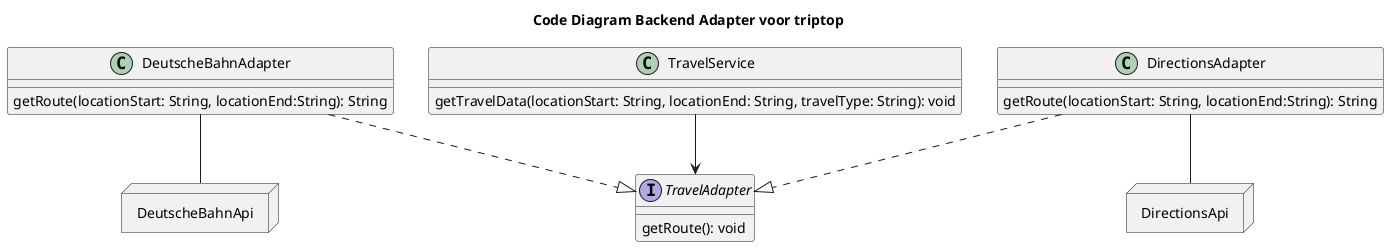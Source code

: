 @startuml
'https://plantuml.com/class-diagram
title Code Diagram Backend Adapter voor triptop


class TravelService{
    getTravelData(locationStart: String, locationEnd: String, travelType: String): void
}

interface TravelAdapter{
   getRoute(): void
}
class DirectionsAdapter{
 getRoute(locationStart: String, locationEnd:String): String
}
class DeutscheBahnAdapter{
   getRoute(locationStart: String, locationEnd:String): String
}




TravelService --> TravelAdapter

DirectionsAdapter..|> TravelAdapter
DeutscheBahnAdapter ..|> TravelAdapter


node DeutscheBahnAPI as "DeutscheBahnApi"{
   }

node DirectionsApi as "DirectionsApi"{
   }

DirectionsAdapter -- DirectionsApi
DeutscheBahnAdapter -- DeutscheBahnAPI
@enduml